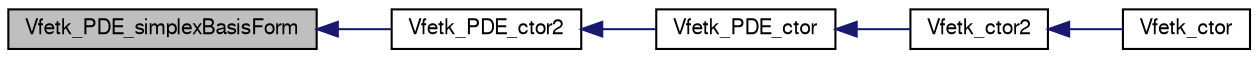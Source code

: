 digraph "Vfetk_PDE_simplexBasisForm"
{
  edge [fontname="FreeSans",fontsize="10",labelfontname="FreeSans",labelfontsize="10"];
  node [fontname="FreeSans",fontsize="10",shape=record];
  rankdir="LR";
  Node1 [label="Vfetk_PDE_simplexBasisForm",height=0.2,width=0.4,color="black", fillcolor="grey75", style="filled" fontcolor="black"];
  Node1 -> Node2 [dir="back",color="midnightblue",fontsize="10",style="solid",fontname="FreeSans"];
  Node2 [label="Vfetk_PDE_ctor2",height=0.2,width=0.4,color="black", fillcolor="white", style="filled",URL="$group___vfetk.html#gaa47ea995b8a873edd0ef62ee393e0eae",tooltip="Intializes the FEtk PDE object."];
  Node2 -> Node3 [dir="back",color="midnightblue",fontsize="10",style="solid",fontname="FreeSans"];
  Node3 [label="Vfetk_PDE_ctor",height=0.2,width=0.4,color="black", fillcolor="white", style="filled",URL="$group___vfetk.html#ga63b0d446f4d52dff8c7eb68f7f47eb45",tooltip="Constructs the FEtk PDE object."];
  Node3 -> Node4 [dir="back",color="midnightblue",fontsize="10",style="solid",fontname="FreeSans"];
  Node4 [label="Vfetk_ctor2",height=0.2,width=0.4,color="black", fillcolor="white", style="filled",URL="$group___vfetk.html#gabc68994e0bb0bdc828252a8c90e422a0",tooltip="FORTRAN stub constructor for Vfetk object."];
  Node4 -> Node5 [dir="back",color="midnightblue",fontsize="10",style="solid",fontname="FreeSans"];
  Node5 [label="Vfetk_ctor",height=0.2,width=0.4,color="black", fillcolor="white", style="filled",URL="$group___vfetk.html#ga18cb8270f03b5893108de2ff714386e0",tooltip="Constructor for Vfetk object."];
}
